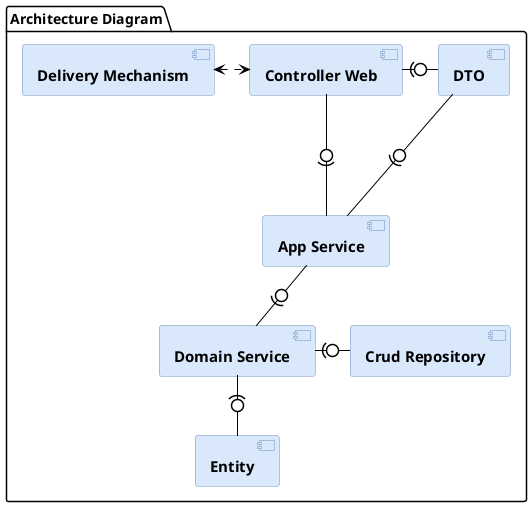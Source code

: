 @startuml

skinparam Component {
    BackgroundColor #DAE8FC
	ArrowColor Black
	BorderColor 6C8EBF
	FontSize 15
	FontColor Black
	style Frame
	FontStyle bold
	FontName Arial Rounded MT Bold
}

skinparam componentAttributeFontSize 13

skinparam shadowing false

skinparam defaultFontName Segoe UI


package "Architecture Diagram" {

       [Delivery Mechanism] <.right.>[Controller Web]
       [Domain Service] -right(0- [Crud Repository]
       [Controller Web] -right(0- [DTO]
       [Domain Service] -down(0- [Entity]
       [Domain Service] -up(0- [App Service]
       [App Service] -up(0- [Controller Web]


       [Crud Repository]
       [App Service]--up(0- [DTO]


       }
       @enduml